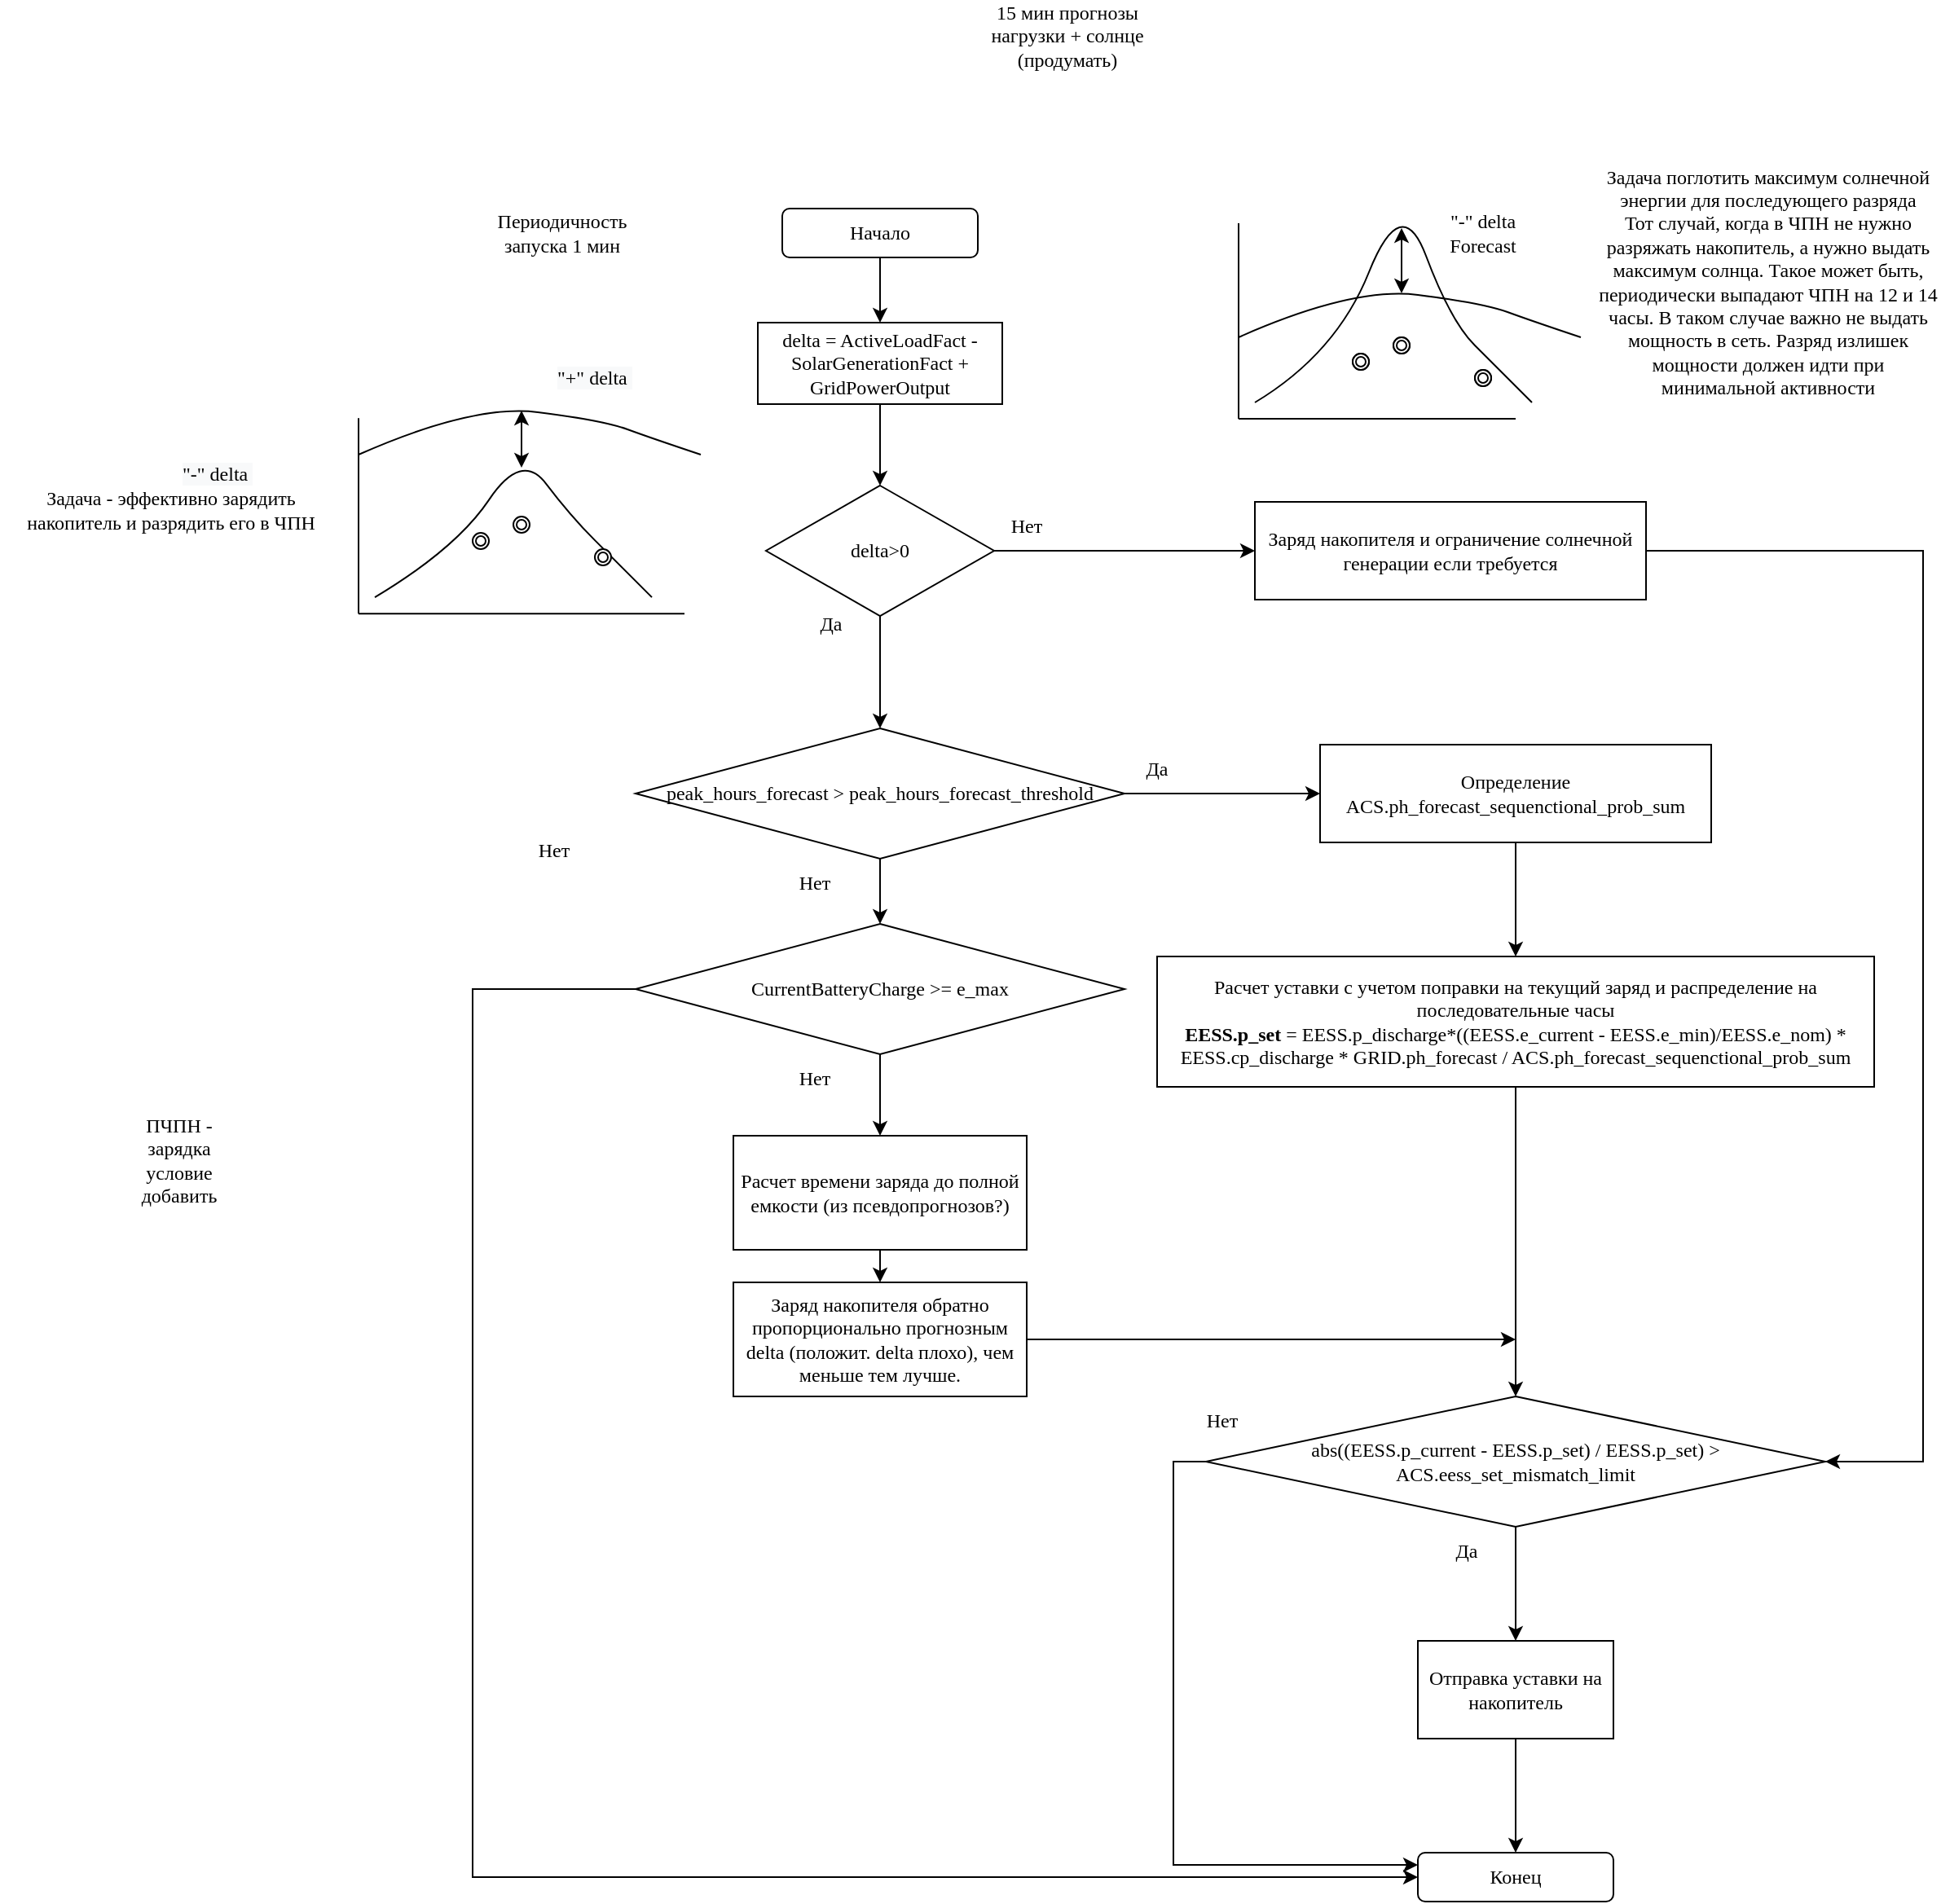 <mxfile version="17.5.0" type="github"><diagram id="rQbXUBkz96H-W-RaVoaa" name="Page-1"><mxGraphModel dx="2318" dy="1835" grid="1" gridSize="10" guides="1" tooltips="1" connect="1" arrows="1" fold="1" page="1" pageScale="1" pageWidth="850" pageHeight="1100" math="0" shadow="0"><root><mxCell id="0"/><mxCell id="1" parent="0"/><mxCell id="zP0uGg4A8xvc0My2Uz2D-41" style="edgeStyle=orthogonalEdgeStyle;rounded=0;orthogonalLoop=1;jettySize=auto;html=1;entryX=0.5;entryY=0;entryDx=0;entryDy=0;fontFamily=Times New Roman;startArrow=none;startFill=0;endArrow=classic;endFill=1;" edge="1" parent="1" source="zP0uGg4A8xvc0My2Uz2D-1" target="zP0uGg4A8xvc0My2Uz2D-39"><mxGeometry relative="1" as="geometry"/></mxCell><mxCell id="zP0uGg4A8xvc0My2Uz2D-1" value="Начало" style="rounded=1;whiteSpace=wrap;html=1;fontFamily=Times New Roman;" vertex="1" parent="1"><mxGeometry x="180" y="111" width="120" height="30" as="geometry"/></mxCell><mxCell id="zP0uGg4A8xvc0My2Uz2D-6" style="edgeStyle=orthogonalEdgeStyle;rounded=0;orthogonalLoop=1;jettySize=auto;html=1;entryX=0.5;entryY=0;entryDx=0;entryDy=0;fontFamily=Times New Roman;" edge="1" parent="1" source="zP0uGg4A8xvc0My2Uz2D-4" target="zP0uGg4A8xvc0My2Uz2D-5"><mxGeometry relative="1" as="geometry"/></mxCell><mxCell id="zP0uGg4A8xvc0My2Uz2D-18" value="" style="edgeStyle=orthogonalEdgeStyle;rounded=0;orthogonalLoop=1;jettySize=auto;html=1;fontFamily=Times New Roman;" edge="1" parent="1" source="zP0uGg4A8xvc0My2Uz2D-4" target="zP0uGg4A8xvc0My2Uz2D-17"><mxGeometry relative="1" as="geometry"/></mxCell><mxCell id="zP0uGg4A8xvc0My2Uz2D-4" value="&lt;span&gt;peak_hours_forecast &amp;gt; peak_hours_forecast_threshold&lt;/span&gt;" style="rhombus;whiteSpace=wrap;html=1;fontFamily=Times New Roman;" vertex="1" parent="1"><mxGeometry x="90" y="430" width="300" height="80" as="geometry"/></mxCell><mxCell id="zP0uGg4A8xvc0My2Uz2D-55" style="edgeStyle=orthogonalEdgeStyle;rounded=0;orthogonalLoop=1;jettySize=auto;html=1;entryX=0;entryY=0.5;entryDx=0;entryDy=0;fontFamily=Times New Roman;startArrow=none;startFill=0;endArrow=classic;endFill=1;exitX=0;exitY=0.5;exitDx=0;exitDy=0;" edge="1" parent="1" source="zP0uGg4A8xvc0My2Uz2D-5" target="zP0uGg4A8xvc0My2Uz2D-33"><mxGeometry relative="1" as="geometry"><Array as="points"><mxPoint x="-10" y="590"/><mxPoint x="-10" y="1135"/></Array></mxGeometry></mxCell><mxCell id="zP0uGg4A8xvc0My2Uz2D-62" value="" style="edgeStyle=orthogonalEdgeStyle;rounded=0;orthogonalLoop=1;jettySize=auto;html=1;fontFamily=Times New Roman;startArrow=none;startFill=0;endArrow=classic;endFill=1;" edge="1" parent="1" source="zP0uGg4A8xvc0My2Uz2D-5" target="zP0uGg4A8xvc0My2Uz2D-61"><mxGeometry relative="1" as="geometry"/></mxCell><mxCell id="zP0uGg4A8xvc0My2Uz2D-5" value="CurrentBatteryCharge &amp;gt;= e_max" style="rhombus;whiteSpace=wrap;html=1;fontFamily=Times New Roman;" vertex="1" parent="1"><mxGeometry x="90" y="550" width="300" height="80" as="geometry"/></mxCell><mxCell id="zP0uGg4A8xvc0My2Uz2D-7" value="Нет" style="text;html=1;strokeColor=none;fillColor=none;align=center;verticalAlign=middle;whiteSpace=wrap;rounded=0;fontFamily=Times New Roman;" vertex="1" parent="1"><mxGeometry x="170" y="510" width="60" height="30" as="geometry"/></mxCell><mxCell id="zP0uGg4A8xvc0My2Uz2D-10" value="Нет" style="text;html=1;strokeColor=none;fillColor=none;align=center;verticalAlign=middle;whiteSpace=wrap;rounded=0;fontFamily=Times New Roman;" vertex="1" parent="1"><mxGeometry x="170" y="630" width="60" height="30" as="geometry"/></mxCell><mxCell id="zP0uGg4A8xvc0My2Uz2D-11" value="Нет" style="text;html=1;strokeColor=none;fillColor=none;align=center;verticalAlign=middle;whiteSpace=wrap;rounded=0;fontFamily=Times New Roman;" vertex="1" parent="1"><mxGeometry x="10" y="490" width="60" height="30" as="geometry"/></mxCell><mxCell id="zP0uGg4A8xvc0My2Uz2D-16" value="Периодичность запуска 1 мин" style="text;html=1;strokeColor=none;fillColor=none;align=center;verticalAlign=middle;whiteSpace=wrap;rounded=0;fontFamily=Times New Roman;" vertex="1" parent="1"><mxGeometry x="-10" y="111" width="110" height="30" as="geometry"/></mxCell><mxCell id="zP0uGg4A8xvc0My2Uz2D-20" value="" style="edgeStyle=orthogonalEdgeStyle;rounded=0;orthogonalLoop=1;jettySize=auto;html=1;fontFamily=Times New Roman;" edge="1" parent="1" source="zP0uGg4A8xvc0My2Uz2D-17" target="zP0uGg4A8xvc0My2Uz2D-19"><mxGeometry relative="1" as="geometry"/></mxCell><mxCell id="zP0uGg4A8xvc0My2Uz2D-17" value="Определение&lt;br&gt;ACS.ph_forecast_sequenctional_prob_sum" style="whiteSpace=wrap;html=1;fontFamily=Times New Roman;" vertex="1" parent="1"><mxGeometry x="510" y="440" width="240" height="60" as="geometry"/></mxCell><mxCell id="zP0uGg4A8xvc0My2Uz2D-25" value="" style="edgeStyle=orthogonalEdgeStyle;rounded=0;orthogonalLoop=1;jettySize=auto;html=1;fontFamily=Times New Roman;" edge="1" parent="1" source="zP0uGg4A8xvc0My2Uz2D-19" target="zP0uGg4A8xvc0My2Uz2D-24"><mxGeometry relative="1" as="geometry"/></mxCell><mxCell id="zP0uGg4A8xvc0My2Uz2D-19" value="&lt;p style=&quot;line-height: 1&quot;&gt;&lt;/p&gt;&lt;span style=&quot;text-align: left&quot;&gt;&lt;span style=&quot;&quot;&gt;Расчет уставки с учетом поправки на текущий заряд и &lt;/span&gt;&lt;font&gt;распределение&lt;/font&gt;&lt;span style=&quot;&quot;&gt;&amp;nbsp;на последовательные часы&lt;/span&gt;&lt;br&gt;&lt;b style=&quot;&quot;&gt;EESS.p_set &lt;/b&gt;&lt;font&gt;= EESS.p_discharge*((EESS.e_current - EESS.e_min)/EESS.e_nom) * EESS.cp_discharge * GRID.ph_forecast / ACS.ph_forecast_sequenctional_prob_sum&lt;/font&gt;&lt;/span&gt;&lt;br&gt;&lt;p&gt;&lt;/p&gt;" style="whiteSpace=wrap;html=1;fontFamily=Times New Roman;" vertex="1" parent="1"><mxGeometry x="410" y="570" width="440" height="80" as="geometry"/></mxCell><mxCell id="zP0uGg4A8xvc0My2Uz2D-23" value="Да" style="text;html=1;strokeColor=none;fillColor=none;align=center;verticalAlign=middle;whiteSpace=wrap;rounded=0;fontFamily=Times New Roman;" vertex="1" parent="1"><mxGeometry x="380" y="440" width="60" height="30" as="geometry"/></mxCell><mxCell id="zP0uGg4A8xvc0My2Uz2D-27" value="" style="edgeStyle=orthogonalEdgeStyle;rounded=0;orthogonalLoop=1;jettySize=auto;html=1;fontFamily=Times New Roman;" edge="1" parent="1" source="zP0uGg4A8xvc0My2Uz2D-24" target="zP0uGg4A8xvc0My2Uz2D-26"><mxGeometry relative="1" as="geometry"/></mxCell><mxCell id="zP0uGg4A8xvc0My2Uz2D-58" style="edgeStyle=orthogonalEdgeStyle;rounded=0;orthogonalLoop=1;jettySize=auto;html=1;entryX=0;entryY=0.25;entryDx=0;entryDy=0;fontFamily=Times New Roman;startArrow=none;startFill=0;endArrow=classic;endFill=1;exitX=0;exitY=0.5;exitDx=0;exitDy=0;" edge="1" parent="1" source="zP0uGg4A8xvc0My2Uz2D-24" target="zP0uGg4A8xvc0My2Uz2D-33"><mxGeometry relative="1" as="geometry"/></mxCell><mxCell id="zP0uGg4A8xvc0My2Uz2D-24" value="abs((EESS.p_current - EESS.p_set) / EESS.p_set) &amp;gt; ACS.eess_set_mismatch_limit" style="rhombus;whiteSpace=wrap;html=1;fontFamily=Times New Roman;" vertex="1" parent="1"><mxGeometry x="440" y="840" width="380" height="80" as="geometry"/></mxCell><mxCell id="zP0uGg4A8xvc0My2Uz2D-36" style="edgeStyle=orthogonalEdgeStyle;rounded=0;orthogonalLoop=1;jettySize=auto;html=1;entryX=0.5;entryY=0;entryDx=0;entryDy=0;fontFamily=Times New Roman;startArrow=none;startFill=0;endArrow=classic;endFill=1;" edge="1" parent="1" source="zP0uGg4A8xvc0My2Uz2D-26" target="zP0uGg4A8xvc0My2Uz2D-33"><mxGeometry relative="1" as="geometry"/></mxCell><mxCell id="zP0uGg4A8xvc0My2Uz2D-26" value="Отправка уставки на накопитель" style="whiteSpace=wrap;html=1;fontFamily=Times New Roman;" vertex="1" parent="1"><mxGeometry x="570" y="990" width="120" height="60" as="geometry"/></mxCell><mxCell id="zP0uGg4A8xvc0My2Uz2D-29" value="Да" style="text;html=1;strokeColor=none;fillColor=none;align=center;verticalAlign=middle;whiteSpace=wrap;rounded=0;fontFamily=Times New Roman;" vertex="1" parent="1"><mxGeometry x="570" y="920" width="60" height="30" as="geometry"/></mxCell><mxCell id="zP0uGg4A8xvc0My2Uz2D-30" value="Нет" style="text;html=1;strokeColor=none;fillColor=none;align=center;verticalAlign=middle;whiteSpace=wrap;rounded=0;fontFamily=Times New Roman;" vertex="1" parent="1"><mxGeometry x="420" y="840" width="60" height="30" as="geometry"/></mxCell><mxCell id="zP0uGg4A8xvc0My2Uz2D-33" value="Конец" style="rounded=1;whiteSpace=wrap;html=1;fontFamily=Times New Roman;" vertex="1" parent="1"><mxGeometry x="570" y="1120" width="120" height="30" as="geometry"/></mxCell><mxCell id="zP0uGg4A8xvc0My2Uz2D-48" style="edgeStyle=orthogonalEdgeStyle;rounded=0;orthogonalLoop=1;jettySize=auto;html=1;entryX=0.5;entryY=0;entryDx=0;entryDy=0;fontFamily=Times New Roman;startArrow=none;startFill=0;endArrow=classic;endFill=1;" edge="1" parent="1" source="zP0uGg4A8xvc0My2Uz2D-39" target="zP0uGg4A8xvc0My2Uz2D-43"><mxGeometry relative="1" as="geometry"/></mxCell><mxCell id="zP0uGg4A8xvc0My2Uz2D-39" value="&lt;span style=&quot;text-align: left&quot;&gt;delta = ActiveLoadFact - SolarGenerationFact + GridPowerOutput&lt;/span&gt;" style="whiteSpace=wrap;html=1;fontFamily=Times New Roman;" vertex="1" parent="1"><mxGeometry x="165" y="181" width="150" height="50" as="geometry"/></mxCell><mxCell id="zP0uGg4A8xvc0My2Uz2D-46" style="edgeStyle=orthogonalEdgeStyle;rounded=0;orthogonalLoop=1;jettySize=auto;html=1;fontFamily=Times New Roman;startArrow=none;startFill=0;endArrow=classic;endFill=1;" edge="1" parent="1" source="zP0uGg4A8xvc0My2Uz2D-43" target="zP0uGg4A8xvc0My2Uz2D-4"><mxGeometry relative="1" as="geometry"/></mxCell><mxCell id="zP0uGg4A8xvc0My2Uz2D-50" style="edgeStyle=orthogonalEdgeStyle;rounded=0;orthogonalLoop=1;jettySize=auto;html=1;entryX=0;entryY=0.5;entryDx=0;entryDy=0;fontFamily=Times New Roman;startArrow=none;startFill=0;endArrow=classic;endFill=1;" edge="1" parent="1" source="zP0uGg4A8xvc0My2Uz2D-43" target="zP0uGg4A8xvc0My2Uz2D-49"><mxGeometry relative="1" as="geometry"/></mxCell><mxCell id="zP0uGg4A8xvc0My2Uz2D-43" value="delta&amp;gt;0" style="rhombus;whiteSpace=wrap;html=1;fontFamily=Times New Roman;" vertex="1" parent="1"><mxGeometry x="170" y="281" width="140" height="80" as="geometry"/></mxCell><mxCell id="zP0uGg4A8xvc0My2Uz2D-47" value="Да" style="text;html=1;strokeColor=none;fillColor=none;align=center;verticalAlign=middle;whiteSpace=wrap;rounded=0;fontFamily=Times New Roman;" vertex="1" parent="1"><mxGeometry x="180" y="351" width="60" height="30" as="geometry"/></mxCell><mxCell id="zP0uGg4A8xvc0My2Uz2D-57" style="edgeStyle=orthogonalEdgeStyle;rounded=0;orthogonalLoop=1;jettySize=auto;html=1;entryX=1;entryY=0.5;entryDx=0;entryDy=0;fontFamily=Times New Roman;startArrow=none;startFill=0;endArrow=classic;endFill=1;exitX=1;exitY=0.5;exitDx=0;exitDy=0;" edge="1" parent="1" source="zP0uGg4A8xvc0My2Uz2D-49" target="zP0uGg4A8xvc0My2Uz2D-24"><mxGeometry relative="1" as="geometry"><Array as="points"><mxPoint x="880" y="321"/><mxPoint x="880" y="880"/></Array></mxGeometry></mxCell><mxCell id="zP0uGg4A8xvc0My2Uz2D-49" value="Заряд накопителя и ограничение солнечной генерации если требуется" style="whiteSpace=wrap;html=1;fontFamily=Times New Roman;" vertex="1" parent="1"><mxGeometry x="470" y="291" width="240" height="60" as="geometry"/></mxCell><mxCell id="zP0uGg4A8xvc0My2Uz2D-52" value="Нет" style="text;html=1;strokeColor=none;fillColor=none;align=center;verticalAlign=middle;whiteSpace=wrap;rounded=0;fontFamily=Times New Roman;" vertex="1" parent="1"><mxGeometry x="300" y="291" width="60" height="30" as="geometry"/></mxCell><mxCell id="zP0uGg4A8xvc0My2Uz2D-64" value="" style="edgeStyle=orthogonalEdgeStyle;rounded=0;orthogonalLoop=1;jettySize=auto;html=1;fontFamily=Times New Roman;startArrow=none;startFill=0;endArrow=classic;endFill=1;" edge="1" parent="1" source="zP0uGg4A8xvc0My2Uz2D-61"><mxGeometry relative="1" as="geometry"><mxPoint x="240.0" y="770.0" as="targetPoint"/></mxGeometry></mxCell><mxCell id="zP0uGg4A8xvc0My2Uz2D-61" value="Расчет времени заряда до полной емкости (из псевдопрогнозов?)" style="whiteSpace=wrap;html=1;fontFamily=Times New Roman;" vertex="1" parent="1"><mxGeometry x="150" y="680" width="180" height="70" as="geometry"/></mxCell><mxCell id="zP0uGg4A8xvc0My2Uz2D-65" value="" style="endArrow=none;html=1;rounded=0;fontFamily=Times New Roman;" edge="1" parent="1"><mxGeometry width="50" height="50" relative="1" as="geometry"><mxPoint x="460" y="240" as="sourcePoint"/><mxPoint x="460" y="120" as="targetPoint"/></mxGeometry></mxCell><mxCell id="zP0uGg4A8xvc0My2Uz2D-66" value="" style="endArrow=none;html=1;rounded=0;fontFamily=Times New Roman;" edge="1" parent="1"><mxGeometry width="50" height="50" relative="1" as="geometry"><mxPoint x="460" y="240" as="sourcePoint"/><mxPoint x="630" y="240" as="targetPoint"/></mxGeometry></mxCell><mxCell id="zP0uGg4A8xvc0My2Uz2D-69" value="" style="curved=1;endArrow=none;html=1;rounded=0;fontFamily=Times New Roman;endFill=0;" edge="1" parent="1"><mxGeometry width="50" height="50" relative="1" as="geometry"><mxPoint x="460" y="190" as="sourcePoint"/><mxPoint x="670" y="190" as="targetPoint"/><Array as="points"><mxPoint x="530" y="159"/><mxPoint x="610" y="169"/><mxPoint x="640" y="180"/></Array></mxGeometry></mxCell><mxCell id="zP0uGg4A8xvc0My2Uz2D-71" value="" style="curved=1;endArrow=none;html=1;rounded=0;fontFamily=Times New Roman;endFill=0;" edge="1" parent="1"><mxGeometry width="50" height="50" relative="1" as="geometry"><mxPoint x="470" y="230" as="sourcePoint"/><mxPoint x="640" y="230" as="targetPoint"/><Array as="points"><mxPoint x="520" y="200"/><mxPoint x="560" y="100"/><mxPoint x="590" y="180"/><mxPoint x="620" y="210"/></Array></mxGeometry></mxCell><mxCell id="zP0uGg4A8xvc0My2Uz2D-73" value="" style="endArrow=none;html=1;rounded=0;fontFamily=Times New Roman;" edge="1" parent="1"><mxGeometry width="50" height="50" relative="1" as="geometry"><mxPoint x="-80" y="359.57" as="sourcePoint"/><mxPoint x="-80" y="239.57" as="targetPoint"/></mxGeometry></mxCell><mxCell id="zP0uGg4A8xvc0My2Uz2D-74" value="" style="endArrow=none;html=1;rounded=0;fontFamily=Times New Roman;" edge="1" parent="1"><mxGeometry width="50" height="50" relative="1" as="geometry"><mxPoint x="-80" y="359.57" as="sourcePoint"/><mxPoint x="120" y="359.57" as="targetPoint"/></mxGeometry></mxCell><mxCell id="zP0uGg4A8xvc0My2Uz2D-75" value="" style="curved=1;endArrow=none;html=1;rounded=0;fontFamily=Times New Roman;endFill=0;" edge="1" parent="1"><mxGeometry width="50" height="50" relative="1" as="geometry"><mxPoint x="-80" y="262" as="sourcePoint"/><mxPoint x="130" y="262" as="targetPoint"/><Array as="points"><mxPoint x="-10" y="231"/><mxPoint x="70" y="241"/><mxPoint x="100" y="252"/></Array></mxGeometry></mxCell><mxCell id="zP0uGg4A8xvc0My2Uz2D-76" value="" style="curved=1;endArrow=none;html=1;rounded=0;fontFamily=Times New Roman;endFill=0;" edge="1" parent="1"><mxGeometry width="50" height="50" relative="1" as="geometry"><mxPoint x="-70" y="349.57" as="sourcePoint"/><mxPoint x="100" y="349.57" as="targetPoint"/><Array as="points"><mxPoint x="-20" y="319.57"/><mxPoint x="20" y="260"/><mxPoint x="50" y="299.57"/><mxPoint x="80" y="329.57"/></Array></mxGeometry></mxCell><mxCell id="zP0uGg4A8xvc0My2Uz2D-77" value="" style="endArrow=classic;startArrow=classic;html=1;rounded=0;fontFamily=Times New Roman;" edge="1" parent="1"><mxGeometry width="50" height="50" relative="1" as="geometry"><mxPoint x="560" y="163" as="sourcePoint"/><mxPoint x="560" y="123" as="targetPoint"/></mxGeometry></mxCell><mxCell id="zP0uGg4A8xvc0My2Uz2D-78" value="&quot;-&quot; delta Forecast" style="text;html=1;strokeColor=none;fillColor=none;align=center;verticalAlign=middle;whiteSpace=wrap;rounded=0;fontFamily=Times New Roman;" vertex="1" parent="1"><mxGeometry x="580" y="111" width="60" height="30" as="geometry"/></mxCell><mxCell id="zP0uGg4A8xvc0My2Uz2D-80" value="" style="endArrow=classic;startArrow=classic;html=1;rounded=0;fontFamily=Times New Roman;" edge="1" parent="1"><mxGeometry width="50" height="50" relative="1" as="geometry"><mxPoint x="20" y="270" as="sourcePoint"/><mxPoint x="20" y="235" as="targetPoint"/></mxGeometry></mxCell><mxCell id="zP0uGg4A8xvc0My2Uz2D-82" value="Задача поглотить максимум солнечной энергии для последующего разряда&lt;br&gt;Тот случай, когда в ЧПН не нужно разряжать накопитель, а нужно выдать максимум солнца. Такое может быть, периодически выпадают ЧПН на 12 и 14 часы. В таком случае важно не выдать мощность в сеть. Разряд излишек мощности должен идти при минимальной активности" style="text;html=1;strokeColor=none;fillColor=none;align=center;verticalAlign=middle;whiteSpace=wrap;rounded=0;fontFamily=Times New Roman;" vertex="1" parent="1"><mxGeometry x="680" y="141" width="210" height="30" as="geometry"/></mxCell><mxCell id="zP0uGg4A8xvc0My2Uz2D-83" value="Задача - эффективно зарядить накопитель и разрядить его в ЧПН" style="text;html=1;strokeColor=none;fillColor=none;align=center;verticalAlign=middle;whiteSpace=wrap;rounded=0;fontFamily=Times New Roman;" vertex="1" parent="1"><mxGeometry x="-300" y="281" width="210" height="30" as="geometry"/></mxCell><mxCell id="zP0uGg4A8xvc0My2Uz2D-84" value="" style="ellipse;shape=doubleEllipse;whiteSpace=wrap;html=1;aspect=fixed;fontFamily=Times New Roman;" vertex="1" parent="1"><mxGeometry x="555" y="190" width="10" height="10" as="geometry"/></mxCell><mxCell id="zP0uGg4A8xvc0My2Uz2D-86" value="" style="ellipse;shape=doubleEllipse;whiteSpace=wrap;html=1;aspect=fixed;fontFamily=Times New Roman;" vertex="1" parent="1"><mxGeometry x="605" y="210" width="10" height="10" as="geometry"/></mxCell><mxCell id="zP0uGg4A8xvc0My2Uz2D-87" value="" style="ellipse;shape=doubleEllipse;whiteSpace=wrap;html=1;aspect=fixed;fontFamily=Times New Roman;" vertex="1" parent="1"><mxGeometry x="530" y="200" width="10" height="10" as="geometry"/></mxCell><mxCell id="zP0uGg4A8xvc0My2Uz2D-88" value="" style="ellipse;shape=doubleEllipse;whiteSpace=wrap;html=1;aspect=fixed;fontFamily=Times New Roman;" vertex="1" parent="1"><mxGeometry x="555" y="190" width="10" height="10" as="geometry"/></mxCell><mxCell id="zP0uGg4A8xvc0My2Uz2D-89" value="" style="ellipse;shape=doubleEllipse;whiteSpace=wrap;html=1;aspect=fixed;fontFamily=Times New Roman;" vertex="1" parent="1"><mxGeometry x="605" y="210" width="10" height="10" as="geometry"/></mxCell><mxCell id="zP0uGg4A8xvc0My2Uz2D-90" value="" style="ellipse;shape=doubleEllipse;whiteSpace=wrap;html=1;aspect=fixed;fontFamily=Times New Roman;" vertex="1" parent="1"><mxGeometry x="530" y="200" width="10" height="10" as="geometry"/></mxCell><mxCell id="zP0uGg4A8xvc0My2Uz2D-91" value="" style="ellipse;shape=doubleEllipse;whiteSpace=wrap;html=1;aspect=fixed;fontFamily=Times New Roman;" vertex="1" parent="1"><mxGeometry x="15" y="300" width="10" height="10" as="geometry"/></mxCell><mxCell id="zP0uGg4A8xvc0My2Uz2D-92" value="" style="ellipse;shape=doubleEllipse;whiteSpace=wrap;html=1;aspect=fixed;fontFamily=Times New Roman;" vertex="1" parent="1"><mxGeometry x="65" y="320" width="10" height="10" as="geometry"/></mxCell><mxCell id="zP0uGg4A8xvc0My2Uz2D-93" value="" style="ellipse;shape=doubleEllipse;whiteSpace=wrap;html=1;aspect=fixed;fontFamily=Times New Roman;" vertex="1" parent="1"><mxGeometry x="-10" y="310" width="10" height="10" as="geometry"/></mxCell><mxCell id="zP0uGg4A8xvc0My2Uz2D-95" style="edgeStyle=orthogonalEdgeStyle;rounded=0;orthogonalLoop=1;jettySize=auto;html=1;fontFamily=Times New Roman;startArrow=none;startFill=0;endArrow=classic;endFill=1;" edge="1" parent="1" source="zP0uGg4A8xvc0My2Uz2D-94"><mxGeometry relative="1" as="geometry"><mxPoint x="630" y="805" as="targetPoint"/></mxGeometry></mxCell><mxCell id="zP0uGg4A8xvc0My2Uz2D-94" value="Заряд накопителя обратно пропорционально прогнозным delta (положит. delta плохо), чем меньше тем лучше." style="whiteSpace=wrap;html=1;fontFamily=Times New Roman;" vertex="1" parent="1"><mxGeometry x="150" y="770" width="180" height="70" as="geometry"/></mxCell><mxCell id="zP0uGg4A8xvc0My2Uz2D-96" value="&lt;span style=&quot;color: rgb(0, 0, 0); font-family: &amp;quot;times new roman&amp;quot;; font-size: 12px; font-style: normal; font-weight: 400; letter-spacing: normal; text-align: center; text-indent: 0px; text-transform: none; word-spacing: 0px; background-color: rgb(248, 249, 250); display: inline; float: none;&quot;&gt;&quot;-&quot; delta&amp;nbsp;&lt;/span&gt;" style="text;whiteSpace=wrap;html=1;fontFamily=Times New Roman;" vertex="1" parent="1"><mxGeometry x="-190" y="260" width="70" height="30" as="geometry"/></mxCell><mxCell id="zP0uGg4A8xvc0My2Uz2D-97" value="&lt;span style=&quot;color: rgb(0 , 0 , 0) ; font-family: &amp;#34;times new roman&amp;#34; ; font-size: 12px ; font-style: normal ; font-weight: 400 ; letter-spacing: normal ; text-align: center ; text-indent: 0px ; text-transform: none ; word-spacing: 0px ; background-color: rgb(248 , 249 , 250) ; display: inline ; float: none&quot;&gt;&quot;+&quot; delta&amp;nbsp;&lt;/span&gt;" style="text;whiteSpace=wrap;html=1;fontFamily=Times New Roman;" vertex="1" parent="1"><mxGeometry x="40" y="201" width="70" height="30" as="geometry"/></mxCell><mxCell id="zP0uGg4A8xvc0My2Uz2D-99" value="ПЧПН - зарядка условие добавить" style="text;html=1;strokeColor=none;fillColor=none;align=center;verticalAlign=middle;whiteSpace=wrap;rounded=0;fontFamily=Times New Roman;" vertex="1" parent="1"><mxGeometry x="-220" y="680" width="60" height="30" as="geometry"/></mxCell><mxCell id="zP0uGg4A8xvc0My2Uz2D-100" value="15 мин прогнозы нагрузки + солнце (продумать)" style="text;html=1;strokeColor=none;fillColor=none;align=center;verticalAlign=middle;whiteSpace=wrap;rounded=0;fontFamily=Times New Roman;" vertex="1" parent="1"><mxGeometry x="300" y="-10" width="110" height="30" as="geometry"/></mxCell></root></mxGraphModel></diagram></mxfile>